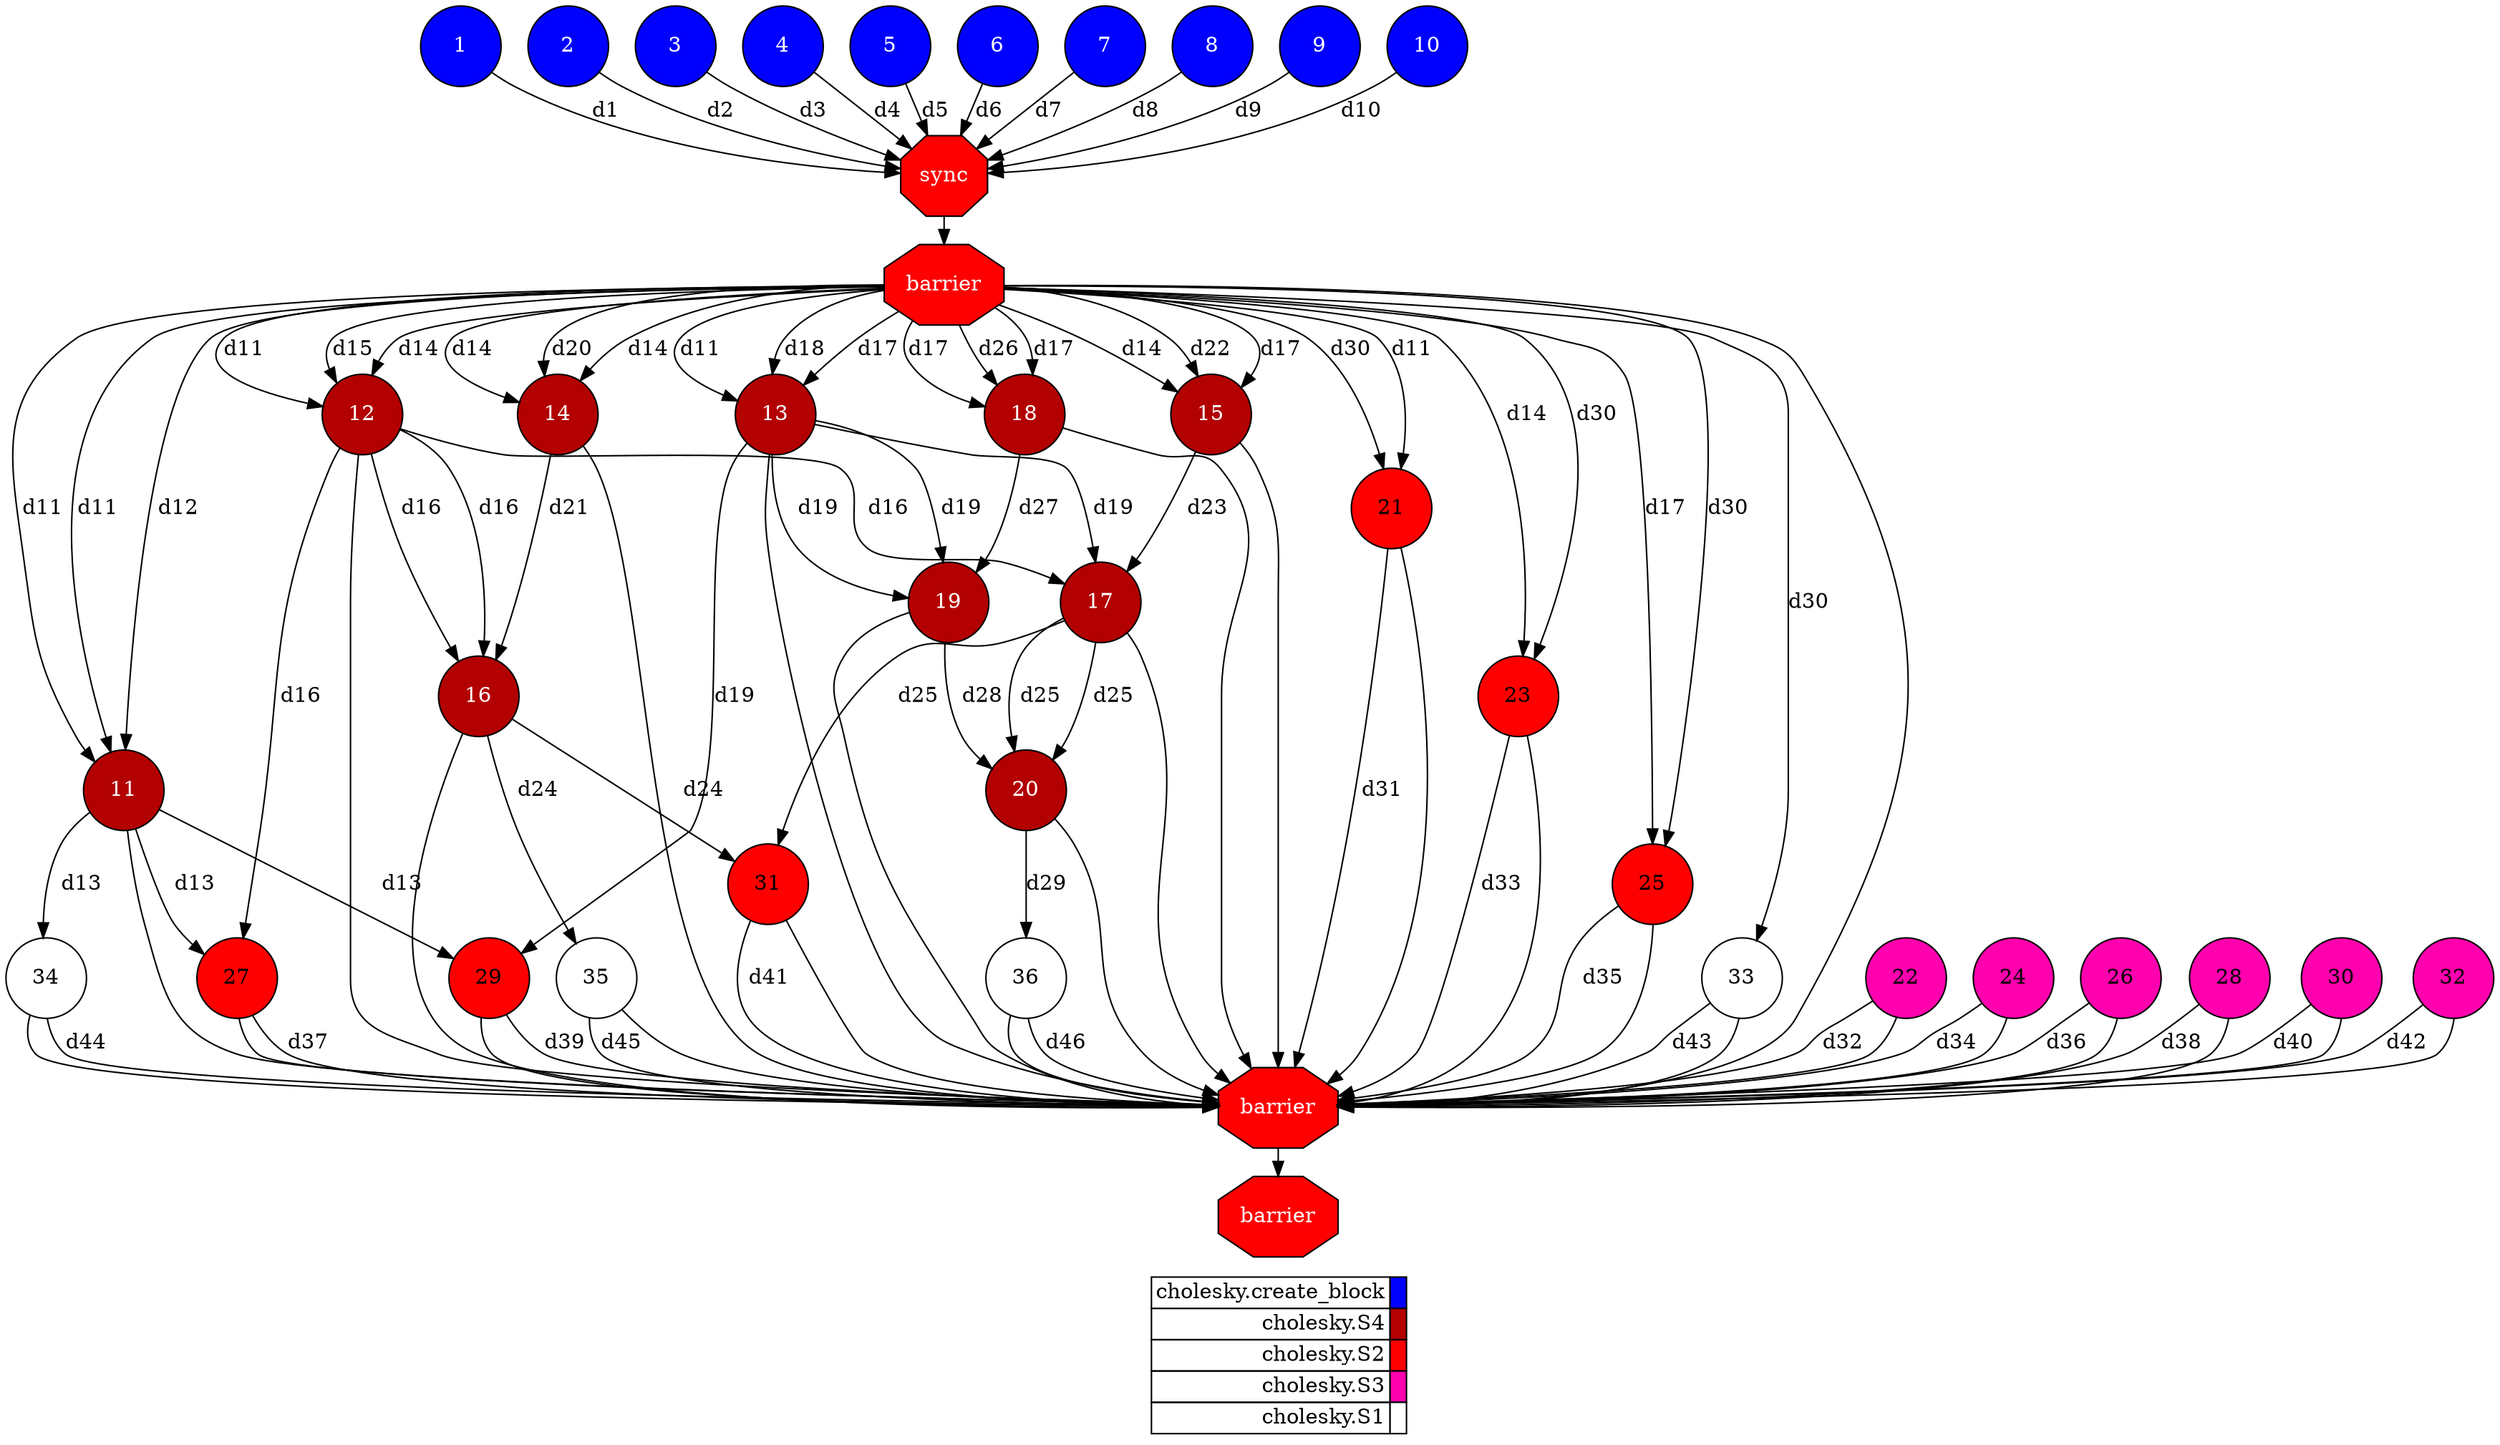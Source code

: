 digraph {
  rankdir=TB;
  labeljust="l";
  subgraph dependence_graph {
    ranksep=0.20;
    node[height=0.75];

1[shape=circle, style=filled fillcolor="#0000ff" fontcolor="#ffffff"];
2[shape=circle, style=filled fillcolor="#0000ff" fontcolor="#ffffff"];
3[shape=circle, style=filled fillcolor="#0000ff" fontcolor="#ffffff"];
4[shape=circle, style=filled fillcolor="#0000ff" fontcolor="#ffffff"];
5[shape=circle, style=filled fillcolor="#0000ff" fontcolor="#ffffff"];
6[shape=circle, style=filled fillcolor="#0000ff" fontcolor="#ffffff"];
7[shape=circle, style=filled fillcolor="#0000ff" fontcolor="#ffffff"];
8[shape=circle, style=filled fillcolor="#0000ff" fontcolor="#ffffff"];
9[shape=circle, style=filled fillcolor="#0000ff" fontcolor="#ffffff"];
10[shape=circle, style=filled fillcolor="#0000ff" fontcolor="#ffffff"];
Synchro1[label="sync", shape=octagon, style=filled fillcolor="#ff0000" fontcolor="#FFFFFF"];
1 -> Synchro1[ label="d1" ];
2 -> Synchro1[ label="d2" ];
3 -> Synchro1[ label="d3" ];
4 -> Synchro1[ label="d4" ];
5 -> Synchro1[ label="d5" ];
6 -> Synchro1[ label="d6" ];
7 -> Synchro1[ label="d7" ];
8 -> Synchro1[ label="d8" ];
9 -> Synchro1[ label="d9" ];
10 -> Synchro1[ label="d10" ];
Synchro2[label="barrier", shape=octagon, style=filled fillcolor="#ff0000" fontcolor="#FFFFFF"];
Synchro1 -> Synchro2;
11[shape=circle, style=filled fillcolor="#b30000" fontcolor="#ffffff"];
Synchro2 -> 11[ label="d11" ];
Synchro2 -> 11[ label="d11" ];
Synchro2 -> 11[ label="d12" ];
12[shape=circle, style=filled fillcolor="#b30000" fontcolor="#ffffff"];
Synchro2 -> 12[ label="d14" ];
Synchro2 -> 12[ label="d11" ];
Synchro2 -> 12[ label="d15" ];
13[shape=circle, style=filled fillcolor="#b30000" fontcolor="#ffffff"];
Synchro2 -> 13[ label="d17" ];
Synchro2 -> 13[ label="d11" ];
Synchro2 -> 13[ label="d18" ];
14[shape=circle, style=filled fillcolor="#b30000" fontcolor="#ffffff"];
Synchro2 -> 14[ label="d14" ];
Synchro2 -> 14[ label="d14" ];
Synchro2 -> 14[ label="d20" ];
15[shape=circle, style=filled fillcolor="#b30000" fontcolor="#ffffff"];
Synchro2 -> 15[ label="d17" ];
Synchro2 -> 15[ label="d14" ];
Synchro2 -> 15[ label="d22" ];
16[shape=circle, style=filled fillcolor="#b30000" fontcolor="#ffffff"];
12 -> 16[ label="d16" ];
12 -> 16[ label="d16" ];
14 -> 16[ label="d21" ];
17[shape=circle, style=filled fillcolor="#b30000" fontcolor="#ffffff"];
13 -> 17[ label="d19" ];
12 -> 17[ label="d16" ];
15 -> 17[ label="d23" ];
18[shape=circle, style=filled fillcolor="#b30000" fontcolor="#ffffff"];
Synchro2 -> 18[ label="d17" ];
Synchro2 -> 18[ label="d17" ];
Synchro2 -> 18[ label="d26" ];
19[shape=circle, style=filled fillcolor="#b30000" fontcolor="#ffffff"];
13 -> 19[ label="d19" ];
13 -> 19[ label="d19" ];
18 -> 19[ label="d27" ];
20[shape=circle, style=filled fillcolor="#b30000" fontcolor="#ffffff"];
17 -> 20[ label="d25" ];
17 -> 20[ label="d25" ];
19 -> 20[ label="d28" ];
21[shape=circle, style=filled fillcolor="#ff0000" fontcolor="#000000"];
Synchro2 -> 21[ label="d30" ];
Synchro2 -> 21[ label="d11" ];
22[shape=circle, style=filled fillcolor="#ff00ae" fontcolor="#000000"];
23[shape=circle, style=filled fillcolor="#ff0000" fontcolor="#000000"];
Synchro2 -> 23[ label="d30" ];
Synchro2 -> 23[ label="d14" ];
24[shape=circle, style=filled fillcolor="#ff00ae" fontcolor="#000000"];
25[shape=circle, style=filled fillcolor="#ff0000" fontcolor="#000000"];
Synchro2 -> 25[ label="d30" ];
Synchro2 -> 25[ label="d17" ];
26[shape=circle, style=filled fillcolor="#ff00ae" fontcolor="#000000"];
27[shape=circle, style=filled fillcolor="#ff0000" fontcolor="#000000"];
11 -> 27[ label="d13" ];
12 -> 27[ label="d16" ];
28[shape=circle, style=filled fillcolor="#ff00ae" fontcolor="#000000"];
29[shape=circle, style=filled fillcolor="#ff0000" fontcolor="#000000"];
11 -> 29[ label="d13" ];
13 -> 29[ label="d19" ];
30[shape=circle, style=filled fillcolor="#ff00ae" fontcolor="#000000"];
31[shape=circle, style=filled fillcolor="#ff0000" fontcolor="#000000"];
16 -> 31[ label="d24" ];
17 -> 31[ label="d25" ];
32[shape=circle, style=filled fillcolor="#ff00ae" fontcolor="#000000"];
33[shape=circle, style=filled fillcolor="#ffffff" fontcolor="#000000"];
Synchro2 -> 33[ label="d30" ];
34[shape=circle, style=filled fillcolor="#ffffff" fontcolor="#000000"];
11 -> 34[ label="d13" ];
35[shape=circle, style=filled fillcolor="#ffffff" fontcolor="#000000"];
16 -> 35[ label="d24" ];
36[shape=circle, style=filled fillcolor="#ffffff" fontcolor="#000000"];
20 -> 36[ label="d29" ];
Synchro3[label="barrier", shape=octagon, style=filled fillcolor="#ff0000" fontcolor="#FFFFFF"];
Synchro2 -> Synchro3;
29 -> Synchro3;
28 -> Synchro3;
13 -> Synchro3;
33 -> Synchro3;
20 -> Synchro3;
16 -> Synchro3;
18 -> Synchro3;
24 -> Synchro3;
30 -> Synchro3;
23 -> Synchro3;
32 -> Synchro3;
12 -> Synchro3;
21 -> Synchro3;
19 -> Synchro3;
25 -> Synchro3;
14 -> Synchro3;
27 -> Synchro3;
22 -> Synchro3;
34 -> Synchro3;
31 -> Synchro3;
35 -> Synchro3;
36 -> Synchro3;
15 -> Synchro3;
17 -> Synchro3;
11 -> Synchro3;
26 -> Synchro3;
33 -> Synchro3[ label="d43" ];
22 -> Synchro3[ label="d32" ];
24 -> Synchro3[ label="d34" ];
26 -> Synchro3[ label="d36" ];
21 -> Synchro3[ label="d31" ];
34 -> Synchro3[ label="d44" ];
28 -> Synchro3[ label="d38" ];
30 -> Synchro3[ label="d40" ];
23 -> Synchro3[ label="d33" ];
27 -> Synchro3[ label="d37" ];
35 -> Synchro3[ label="d45" ];
32 -> Synchro3[ label="d42" ];
25 -> Synchro3[ label="d35" ];
29 -> Synchro3[ label="d39" ];
31 -> Synchro3[ label="d41" ];
36 -> Synchro3[ label="d46" ];
Synchro4[label="barrier", shape=octagon, style=filled fillcolor="#ff0000" fontcolor="#FFFFFF"];
Synchro3 -> Synchro4;  }
  subgraph legend {
    rank=sink;
    node [shape=plaintext, height=0.75];
    ranksep=0.20;
    label = "Legend";
    key [label=<
      <table border="0" cellpadding="2" cellspacing="0" cellborder="1">
<tr>
<td align="right">cholesky.create_block</td>
<td bgcolor="#0000ff">&nbsp;</td>
</tr>
<tr>
<td align="right">cholesky.S4</td>
<td bgcolor="#b30000">&nbsp;</td>
</tr>
<tr>
<td align="right">cholesky.S2</td>
<td bgcolor="#ff0000">&nbsp;</td>
</tr>
<tr>
<td align="right">cholesky.S3</td>
<td bgcolor="#ff00ae">&nbsp;</td>
</tr>
<tr>
<td align="right">cholesky.S1</td>
<td bgcolor="#ffffff">&nbsp;</td>
</tr>
      </table>
    >]
  }
}
